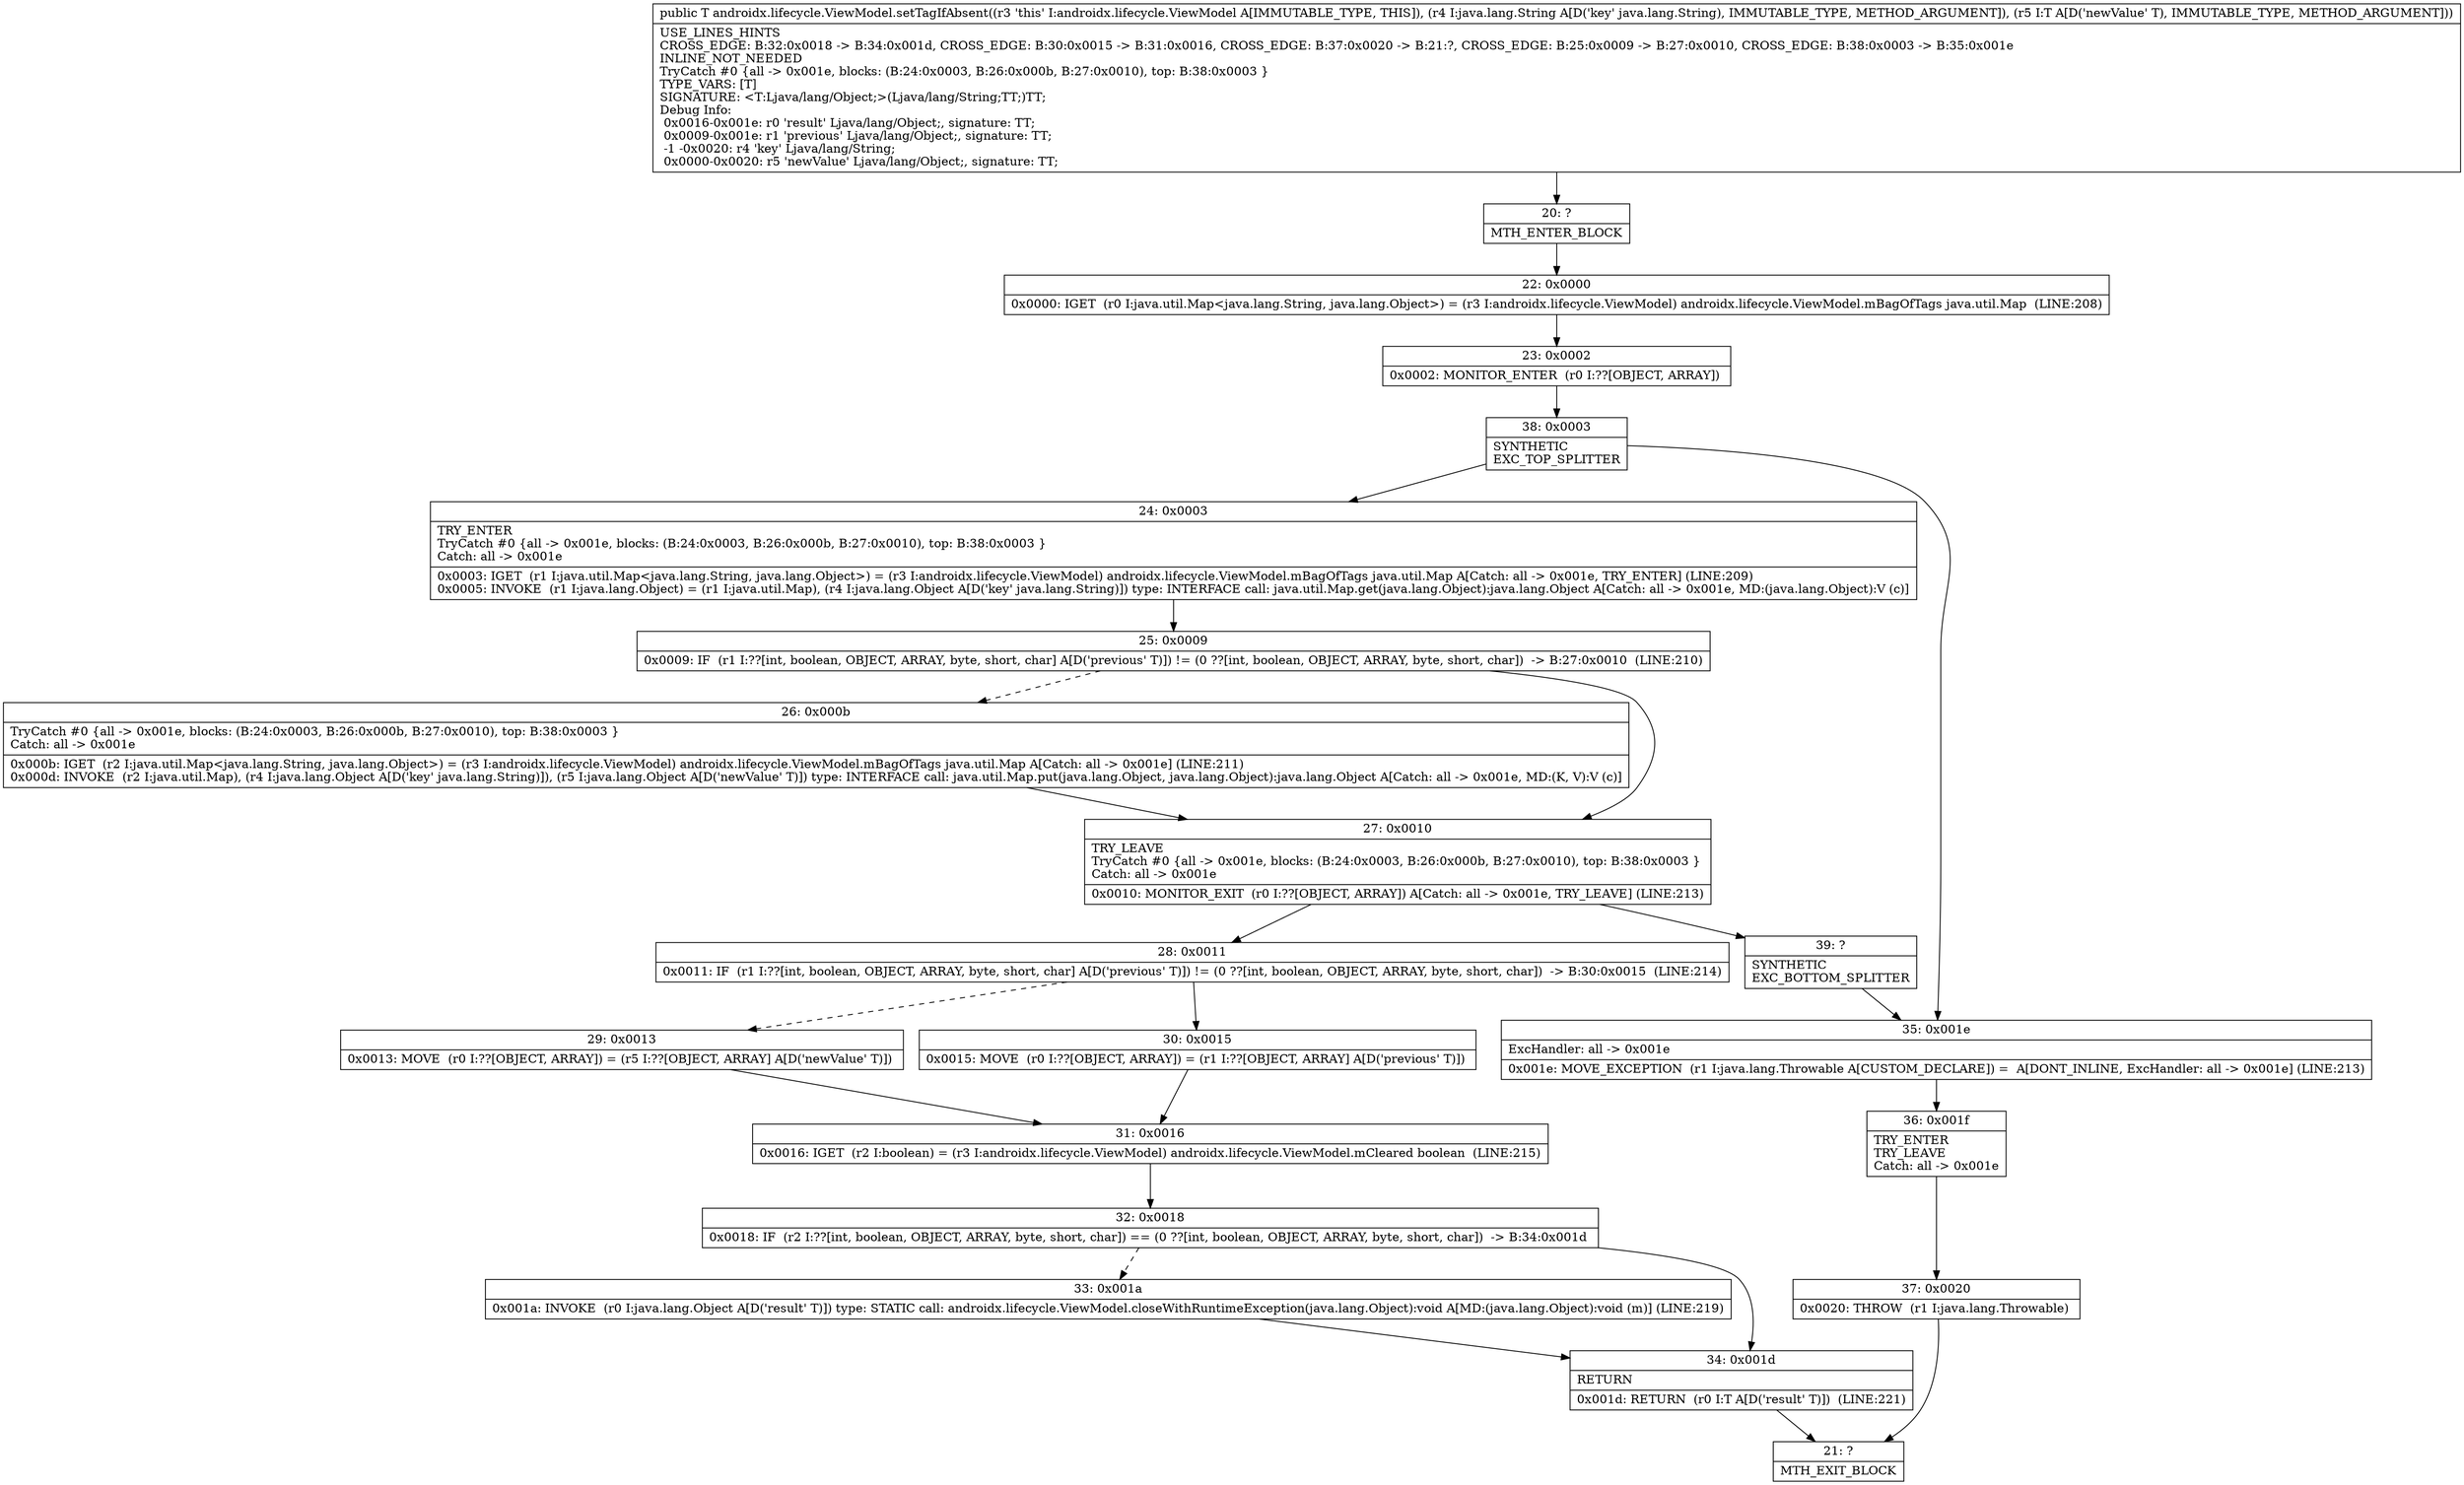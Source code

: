 digraph "CFG forandroidx.lifecycle.ViewModel.setTagIfAbsent(Ljava\/lang\/String;Ljava\/lang\/Object;)Ljava\/lang\/Object;" {
Node_20 [shape=record,label="{20\:\ ?|MTH_ENTER_BLOCK\l}"];
Node_22 [shape=record,label="{22\:\ 0x0000|0x0000: IGET  (r0 I:java.util.Map\<java.lang.String, java.lang.Object\>) = (r3 I:androidx.lifecycle.ViewModel) androidx.lifecycle.ViewModel.mBagOfTags java.util.Map  (LINE:208)\l}"];
Node_23 [shape=record,label="{23\:\ 0x0002|0x0002: MONITOR_ENTER  (r0 I:??[OBJECT, ARRAY]) \l}"];
Node_38 [shape=record,label="{38\:\ 0x0003|SYNTHETIC\lEXC_TOP_SPLITTER\l}"];
Node_24 [shape=record,label="{24\:\ 0x0003|TRY_ENTER\lTryCatch #0 \{all \-\> 0x001e, blocks: (B:24:0x0003, B:26:0x000b, B:27:0x0010), top: B:38:0x0003 \}\lCatch: all \-\> 0x001e\l|0x0003: IGET  (r1 I:java.util.Map\<java.lang.String, java.lang.Object\>) = (r3 I:androidx.lifecycle.ViewModel) androidx.lifecycle.ViewModel.mBagOfTags java.util.Map A[Catch: all \-\> 0x001e, TRY_ENTER] (LINE:209)\l0x0005: INVOKE  (r1 I:java.lang.Object) = (r1 I:java.util.Map), (r4 I:java.lang.Object A[D('key' java.lang.String)]) type: INTERFACE call: java.util.Map.get(java.lang.Object):java.lang.Object A[Catch: all \-\> 0x001e, MD:(java.lang.Object):V (c)]\l}"];
Node_25 [shape=record,label="{25\:\ 0x0009|0x0009: IF  (r1 I:??[int, boolean, OBJECT, ARRAY, byte, short, char] A[D('previous' T)]) != (0 ??[int, boolean, OBJECT, ARRAY, byte, short, char])  \-\> B:27:0x0010  (LINE:210)\l}"];
Node_26 [shape=record,label="{26\:\ 0x000b|TryCatch #0 \{all \-\> 0x001e, blocks: (B:24:0x0003, B:26:0x000b, B:27:0x0010), top: B:38:0x0003 \}\lCatch: all \-\> 0x001e\l|0x000b: IGET  (r2 I:java.util.Map\<java.lang.String, java.lang.Object\>) = (r3 I:androidx.lifecycle.ViewModel) androidx.lifecycle.ViewModel.mBagOfTags java.util.Map A[Catch: all \-\> 0x001e] (LINE:211)\l0x000d: INVOKE  (r2 I:java.util.Map), (r4 I:java.lang.Object A[D('key' java.lang.String)]), (r5 I:java.lang.Object A[D('newValue' T)]) type: INTERFACE call: java.util.Map.put(java.lang.Object, java.lang.Object):java.lang.Object A[Catch: all \-\> 0x001e, MD:(K, V):V (c)]\l}"];
Node_27 [shape=record,label="{27\:\ 0x0010|TRY_LEAVE\lTryCatch #0 \{all \-\> 0x001e, blocks: (B:24:0x0003, B:26:0x000b, B:27:0x0010), top: B:38:0x0003 \}\lCatch: all \-\> 0x001e\l|0x0010: MONITOR_EXIT  (r0 I:??[OBJECT, ARRAY]) A[Catch: all \-\> 0x001e, TRY_LEAVE] (LINE:213)\l}"];
Node_28 [shape=record,label="{28\:\ 0x0011|0x0011: IF  (r1 I:??[int, boolean, OBJECT, ARRAY, byte, short, char] A[D('previous' T)]) != (0 ??[int, boolean, OBJECT, ARRAY, byte, short, char])  \-\> B:30:0x0015  (LINE:214)\l}"];
Node_29 [shape=record,label="{29\:\ 0x0013|0x0013: MOVE  (r0 I:??[OBJECT, ARRAY]) = (r5 I:??[OBJECT, ARRAY] A[D('newValue' T)]) \l}"];
Node_31 [shape=record,label="{31\:\ 0x0016|0x0016: IGET  (r2 I:boolean) = (r3 I:androidx.lifecycle.ViewModel) androidx.lifecycle.ViewModel.mCleared boolean  (LINE:215)\l}"];
Node_32 [shape=record,label="{32\:\ 0x0018|0x0018: IF  (r2 I:??[int, boolean, OBJECT, ARRAY, byte, short, char]) == (0 ??[int, boolean, OBJECT, ARRAY, byte, short, char])  \-\> B:34:0x001d \l}"];
Node_33 [shape=record,label="{33\:\ 0x001a|0x001a: INVOKE  (r0 I:java.lang.Object A[D('result' T)]) type: STATIC call: androidx.lifecycle.ViewModel.closeWithRuntimeException(java.lang.Object):void A[MD:(java.lang.Object):void (m)] (LINE:219)\l}"];
Node_34 [shape=record,label="{34\:\ 0x001d|RETURN\l|0x001d: RETURN  (r0 I:T A[D('result' T)])  (LINE:221)\l}"];
Node_21 [shape=record,label="{21\:\ ?|MTH_EXIT_BLOCK\l}"];
Node_30 [shape=record,label="{30\:\ 0x0015|0x0015: MOVE  (r0 I:??[OBJECT, ARRAY]) = (r1 I:??[OBJECT, ARRAY] A[D('previous' T)]) \l}"];
Node_39 [shape=record,label="{39\:\ ?|SYNTHETIC\lEXC_BOTTOM_SPLITTER\l}"];
Node_35 [shape=record,label="{35\:\ 0x001e|ExcHandler: all \-\> 0x001e\l|0x001e: MOVE_EXCEPTION  (r1 I:java.lang.Throwable A[CUSTOM_DECLARE]) =  A[DONT_INLINE, ExcHandler: all \-\> 0x001e] (LINE:213)\l}"];
Node_36 [shape=record,label="{36\:\ 0x001f|TRY_ENTER\lTRY_LEAVE\lCatch: all \-\> 0x001e\l}"];
Node_37 [shape=record,label="{37\:\ 0x0020|0x0020: THROW  (r1 I:java.lang.Throwable) \l}"];
MethodNode[shape=record,label="{public T androidx.lifecycle.ViewModel.setTagIfAbsent((r3 'this' I:androidx.lifecycle.ViewModel A[IMMUTABLE_TYPE, THIS]), (r4 I:java.lang.String A[D('key' java.lang.String), IMMUTABLE_TYPE, METHOD_ARGUMENT]), (r5 I:T A[D('newValue' T), IMMUTABLE_TYPE, METHOD_ARGUMENT]))  | USE_LINES_HINTS\lCROSS_EDGE: B:32:0x0018 \-\> B:34:0x001d, CROSS_EDGE: B:30:0x0015 \-\> B:31:0x0016, CROSS_EDGE: B:37:0x0020 \-\> B:21:?, CROSS_EDGE: B:25:0x0009 \-\> B:27:0x0010, CROSS_EDGE: B:38:0x0003 \-\> B:35:0x001e\lINLINE_NOT_NEEDED\lTryCatch #0 \{all \-\> 0x001e, blocks: (B:24:0x0003, B:26:0x000b, B:27:0x0010), top: B:38:0x0003 \}\lTYPE_VARS: [T]\lSIGNATURE: \<T:Ljava\/lang\/Object;\>(Ljava\/lang\/String;TT;)TT;\lDebug Info:\l  0x0016\-0x001e: r0 'result' Ljava\/lang\/Object;, signature: TT;\l  0x0009\-0x001e: r1 'previous' Ljava\/lang\/Object;, signature: TT;\l  \-1 \-0x0020: r4 'key' Ljava\/lang\/String;\l  0x0000\-0x0020: r5 'newValue' Ljava\/lang\/Object;, signature: TT;\l}"];
MethodNode -> Node_20;Node_20 -> Node_22;
Node_22 -> Node_23;
Node_23 -> Node_38;
Node_38 -> Node_24;
Node_38 -> Node_35;
Node_24 -> Node_25;
Node_25 -> Node_26[style=dashed];
Node_25 -> Node_27;
Node_26 -> Node_27;
Node_27 -> Node_28;
Node_27 -> Node_39;
Node_28 -> Node_29[style=dashed];
Node_28 -> Node_30;
Node_29 -> Node_31;
Node_31 -> Node_32;
Node_32 -> Node_33[style=dashed];
Node_32 -> Node_34;
Node_33 -> Node_34;
Node_34 -> Node_21;
Node_30 -> Node_31;
Node_39 -> Node_35;
Node_35 -> Node_36;
Node_36 -> Node_37;
Node_37 -> Node_21;
}

